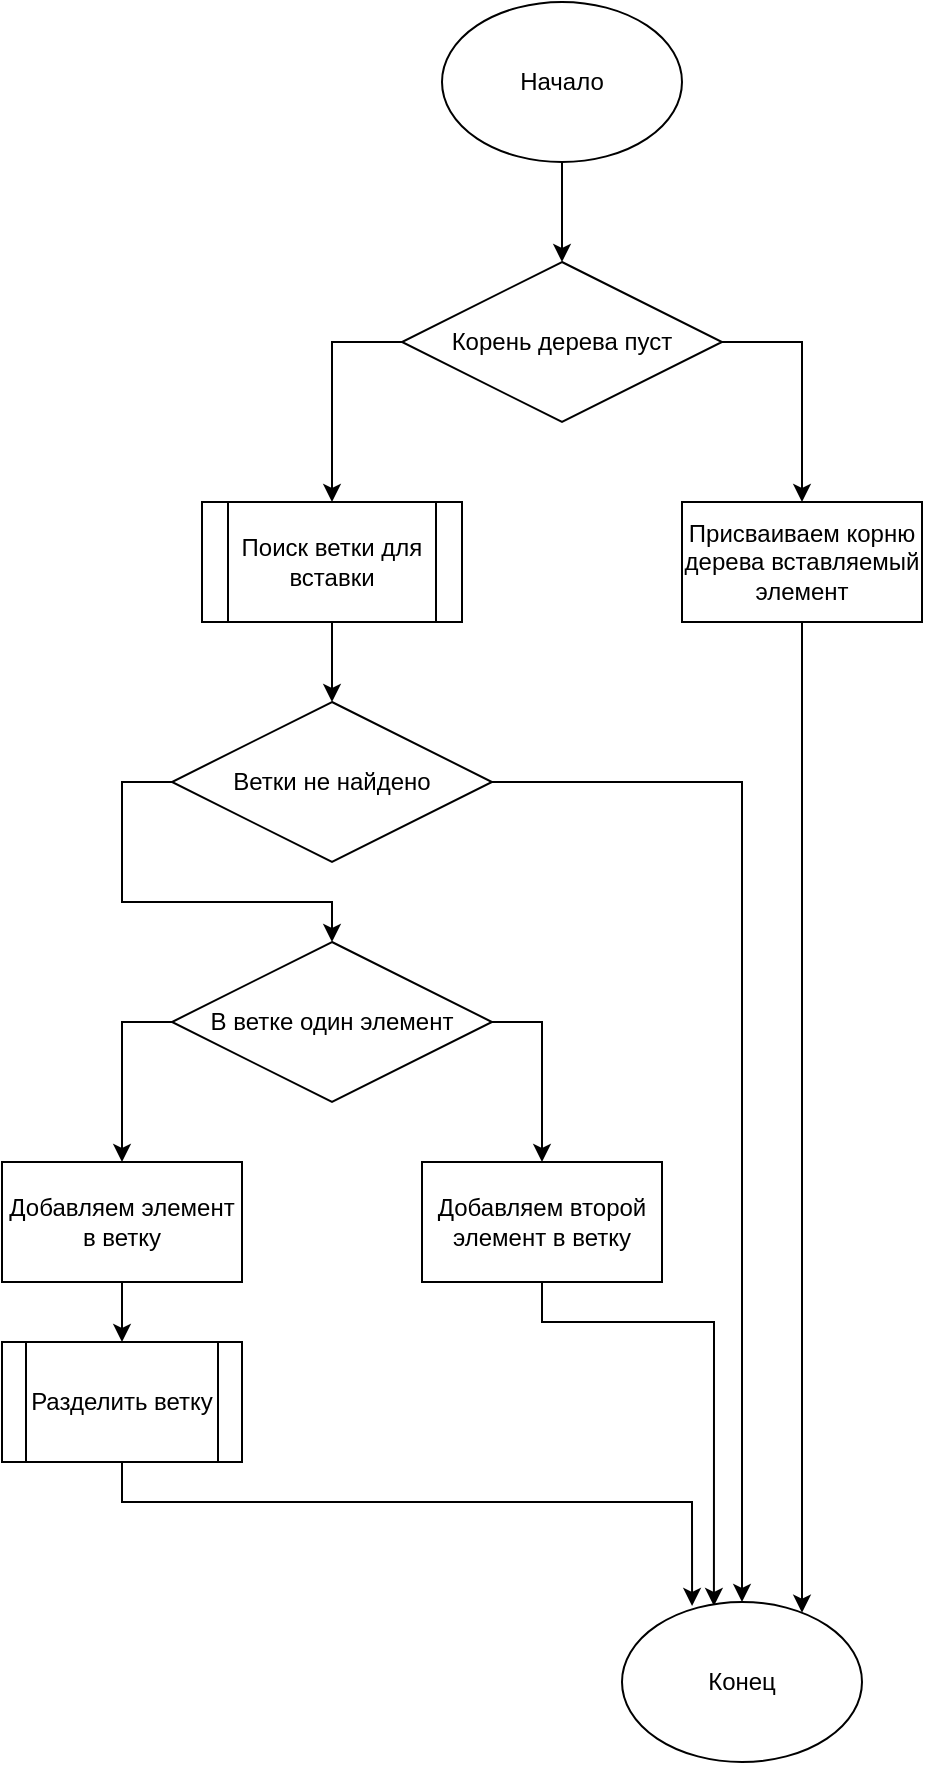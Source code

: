 <mxfile version="14.7.7" type="device"><diagram id="okPuRBfh5P4pem_wg-VP" name="Page-1"><mxGraphModel dx="1320" dy="746" grid="1" gridSize="10" guides="1" tooltips="1" connect="1" arrows="1" fold="1" page="1" pageScale="1" pageWidth="827" pageHeight="1169" math="0" shadow="0"><root><mxCell id="0"/><mxCell id="1" parent="0"/><mxCell id="zjvf1UP3gyBe4-GkA1xe-14" style="edgeStyle=orthogonalEdgeStyle;rounded=0;orthogonalLoop=1;jettySize=auto;html=1;" edge="1" parent="1" source="zjvf1UP3gyBe4-GkA1xe-2" target="zjvf1UP3gyBe4-GkA1xe-4"><mxGeometry relative="1" as="geometry"/></mxCell><mxCell id="zjvf1UP3gyBe4-GkA1xe-2" value="Начало" style="ellipse;whiteSpace=wrap;html=1;" vertex="1" parent="1"><mxGeometry x="160" y="30" width="120" height="80" as="geometry"/></mxCell><mxCell id="zjvf1UP3gyBe4-GkA1xe-24" style="edgeStyle=orthogonalEdgeStyle;rounded=0;orthogonalLoop=1;jettySize=auto;html=1;" edge="1" parent="1" source="zjvf1UP3gyBe4-GkA1xe-3" target="zjvf1UP3gyBe4-GkA1xe-22"><mxGeometry relative="1" as="geometry"><Array as="points"><mxPoint x="340" y="720"/><mxPoint x="340" y="720"/></Array></mxGeometry></mxCell><mxCell id="zjvf1UP3gyBe4-GkA1xe-3" value="&lt;div&gt;Присваиваем корню дерева вставляемый элемент&lt;/div&gt;" style="rounded=0;whiteSpace=wrap;html=1;" vertex="1" parent="1"><mxGeometry x="280" y="280" width="120" height="60" as="geometry"/></mxCell><mxCell id="zjvf1UP3gyBe4-GkA1xe-15" style="edgeStyle=orthogonalEdgeStyle;rounded=0;orthogonalLoop=1;jettySize=auto;html=1;entryX=0.5;entryY=0;entryDx=0;entryDy=0;" edge="1" parent="1" source="zjvf1UP3gyBe4-GkA1xe-4" target="zjvf1UP3gyBe4-GkA1xe-5"><mxGeometry relative="1" as="geometry"><Array as="points"><mxPoint x="105" y="200"/></Array></mxGeometry></mxCell><mxCell id="zjvf1UP3gyBe4-GkA1xe-16" style="edgeStyle=orthogonalEdgeStyle;rounded=0;orthogonalLoop=1;jettySize=auto;html=1;" edge="1" parent="1" source="zjvf1UP3gyBe4-GkA1xe-4" target="zjvf1UP3gyBe4-GkA1xe-3"><mxGeometry relative="1" as="geometry"><Array as="points"><mxPoint x="340" y="200"/></Array></mxGeometry></mxCell><mxCell id="zjvf1UP3gyBe4-GkA1xe-4" value="&lt;div&gt;Корень дерева пуст&lt;/div&gt;" style="rhombus;whiteSpace=wrap;html=1;" vertex="1" parent="1"><mxGeometry x="140" y="160" width="160" height="80" as="geometry"/></mxCell><mxCell id="zjvf1UP3gyBe4-GkA1xe-17" style="edgeStyle=orthogonalEdgeStyle;rounded=0;orthogonalLoop=1;jettySize=auto;html=1;" edge="1" parent="1" source="zjvf1UP3gyBe4-GkA1xe-5" target="zjvf1UP3gyBe4-GkA1xe-6"><mxGeometry relative="1" as="geometry"/></mxCell><mxCell id="zjvf1UP3gyBe4-GkA1xe-5" value="Поиск ветки для вставки " style="shape=process;whiteSpace=wrap;html=1;backgroundOutline=1;" vertex="1" parent="1"><mxGeometry x="40" y="280" width="130" height="60" as="geometry"/></mxCell><mxCell id="zjvf1UP3gyBe4-GkA1xe-18" style="edgeStyle=orthogonalEdgeStyle;rounded=0;orthogonalLoop=1;jettySize=auto;html=1;" edge="1" parent="1" source="zjvf1UP3gyBe4-GkA1xe-6" target="zjvf1UP3gyBe4-GkA1xe-7"><mxGeometry relative="1" as="geometry"><Array as="points"><mxPoint y="420"/><mxPoint y="480"/><mxPoint x="105" y="480"/></Array></mxGeometry></mxCell><mxCell id="zjvf1UP3gyBe4-GkA1xe-23" style="edgeStyle=orthogonalEdgeStyle;rounded=0;orthogonalLoop=1;jettySize=auto;html=1;" edge="1" parent="1" source="zjvf1UP3gyBe4-GkA1xe-6" target="zjvf1UP3gyBe4-GkA1xe-22"><mxGeometry relative="1" as="geometry"><Array as="points"><mxPoint x="310" y="420"/></Array></mxGeometry></mxCell><mxCell id="zjvf1UP3gyBe4-GkA1xe-6" value="Ветки не найдено" style="rhombus;whiteSpace=wrap;html=1;" vertex="1" parent="1"><mxGeometry x="25" y="380" width="160" height="80" as="geometry"/></mxCell><mxCell id="zjvf1UP3gyBe4-GkA1xe-19" style="edgeStyle=orthogonalEdgeStyle;rounded=0;orthogonalLoop=1;jettySize=auto;html=1;" edge="1" parent="1" source="zjvf1UP3gyBe4-GkA1xe-7" target="zjvf1UP3gyBe4-GkA1xe-9"><mxGeometry relative="1" as="geometry"><Array as="points"><mxPoint y="540"/></Array></mxGeometry></mxCell><mxCell id="zjvf1UP3gyBe4-GkA1xe-21" style="edgeStyle=orthogonalEdgeStyle;rounded=0;orthogonalLoop=1;jettySize=auto;html=1;" edge="1" parent="1" source="zjvf1UP3gyBe4-GkA1xe-7" target="zjvf1UP3gyBe4-GkA1xe-13"><mxGeometry relative="1" as="geometry"><Array as="points"><mxPoint x="210" y="540"/></Array></mxGeometry></mxCell><mxCell id="zjvf1UP3gyBe4-GkA1xe-7" value="В ветке один элемент" style="rhombus;whiteSpace=wrap;html=1;" vertex="1" parent="1"><mxGeometry x="25" y="500" width="160" height="80" as="geometry"/></mxCell><mxCell id="zjvf1UP3gyBe4-GkA1xe-20" style="edgeStyle=orthogonalEdgeStyle;rounded=0;orthogonalLoop=1;jettySize=auto;html=1;entryX=0.5;entryY=0;entryDx=0;entryDy=0;" edge="1" parent="1" source="zjvf1UP3gyBe4-GkA1xe-9" target="zjvf1UP3gyBe4-GkA1xe-11"><mxGeometry relative="1" as="geometry"/></mxCell><mxCell id="zjvf1UP3gyBe4-GkA1xe-9" value="Добавляем элемент в ветку" style="rounded=0;whiteSpace=wrap;html=1;" vertex="1" parent="1"><mxGeometry x="-60" y="610" width="120" height="60" as="geometry"/></mxCell><mxCell id="zjvf1UP3gyBe4-GkA1xe-26" style="edgeStyle=orthogonalEdgeStyle;rounded=0;orthogonalLoop=1;jettySize=auto;html=1;entryX=0.292;entryY=0.025;entryDx=0;entryDy=0;entryPerimeter=0;" edge="1" parent="1" source="zjvf1UP3gyBe4-GkA1xe-11" target="zjvf1UP3gyBe4-GkA1xe-22"><mxGeometry relative="1" as="geometry"><Array as="points"><mxPoint y="780"/><mxPoint x="285" y="780"/></Array></mxGeometry></mxCell><mxCell id="zjvf1UP3gyBe4-GkA1xe-11" value="Разделить ветку" style="shape=process;whiteSpace=wrap;html=1;backgroundOutline=1;" vertex="1" parent="1"><mxGeometry x="-60" y="700" width="120" height="60" as="geometry"/></mxCell><mxCell id="zjvf1UP3gyBe4-GkA1xe-27" style="edgeStyle=orthogonalEdgeStyle;rounded=0;orthogonalLoop=1;jettySize=auto;html=1;entryX=0.383;entryY=0.025;entryDx=0;entryDy=0;entryPerimeter=0;" edge="1" parent="1" source="zjvf1UP3gyBe4-GkA1xe-13" target="zjvf1UP3gyBe4-GkA1xe-22"><mxGeometry relative="1" as="geometry"><Array as="points"><mxPoint x="210" y="690"/><mxPoint x="296" y="690"/></Array></mxGeometry></mxCell><mxCell id="zjvf1UP3gyBe4-GkA1xe-13" value="Добавляем второй элемент в ветку" style="rounded=0;whiteSpace=wrap;html=1;" vertex="1" parent="1"><mxGeometry x="150" y="610" width="120" height="60" as="geometry"/></mxCell><mxCell id="zjvf1UP3gyBe4-GkA1xe-22" value="Конец" style="ellipse;whiteSpace=wrap;html=1;" vertex="1" parent="1"><mxGeometry x="250" y="830" width="120" height="80" as="geometry"/></mxCell></root></mxGraphModel></diagram></mxfile>